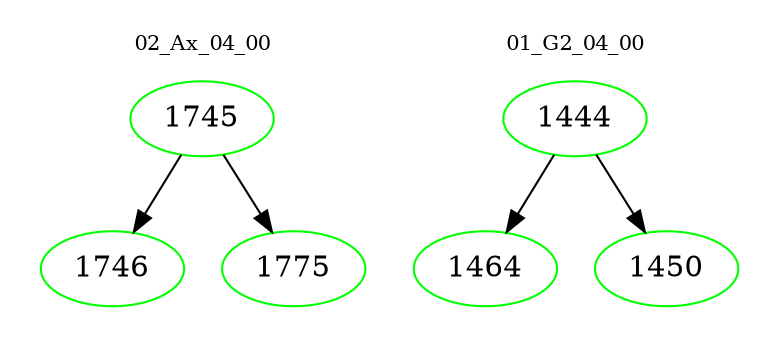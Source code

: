 digraph{
subgraph cluster_0 {
color = white
label = "02_Ax_04_00";
fontsize=10;
T0_1745 [label="1745", color="green"]
T0_1745 -> T0_1746 [color="black"]
T0_1746 [label="1746", color="green"]
T0_1745 -> T0_1775 [color="black"]
T0_1775 [label="1775", color="green"]
}
subgraph cluster_1 {
color = white
label = "01_G2_04_00";
fontsize=10;
T1_1444 [label="1444", color="green"]
T1_1444 -> T1_1464 [color="black"]
T1_1464 [label="1464", color="green"]
T1_1444 -> T1_1450 [color="black"]
T1_1450 [label="1450", color="green"]
}
}
